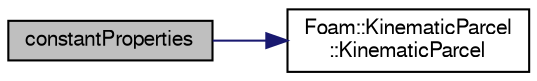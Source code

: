digraph "constantProperties"
{
  bgcolor="transparent";
  edge [fontname="FreeSans",fontsize="10",labelfontname="FreeSans",labelfontsize="10"];
  node [fontname="FreeSans",fontsize="10",shape=record];
  rankdir="LR";
  Node6 [label="constantProperties",height=0.2,width=0.4,color="black", fillcolor="grey75", style="filled", fontcolor="black"];
  Node6 -> Node7 [color="midnightblue",fontsize="10",style="solid",fontname="FreeSans"];
  Node7 [label="Foam::KinematicParcel\l::KinematicParcel",height=0.2,width=0.4,color="black",URL="$a23878.html#a8b2b08f3d85a3961622f4a46f1918d60",tooltip="Construct from owner, position, and cloud owner. "];
}
